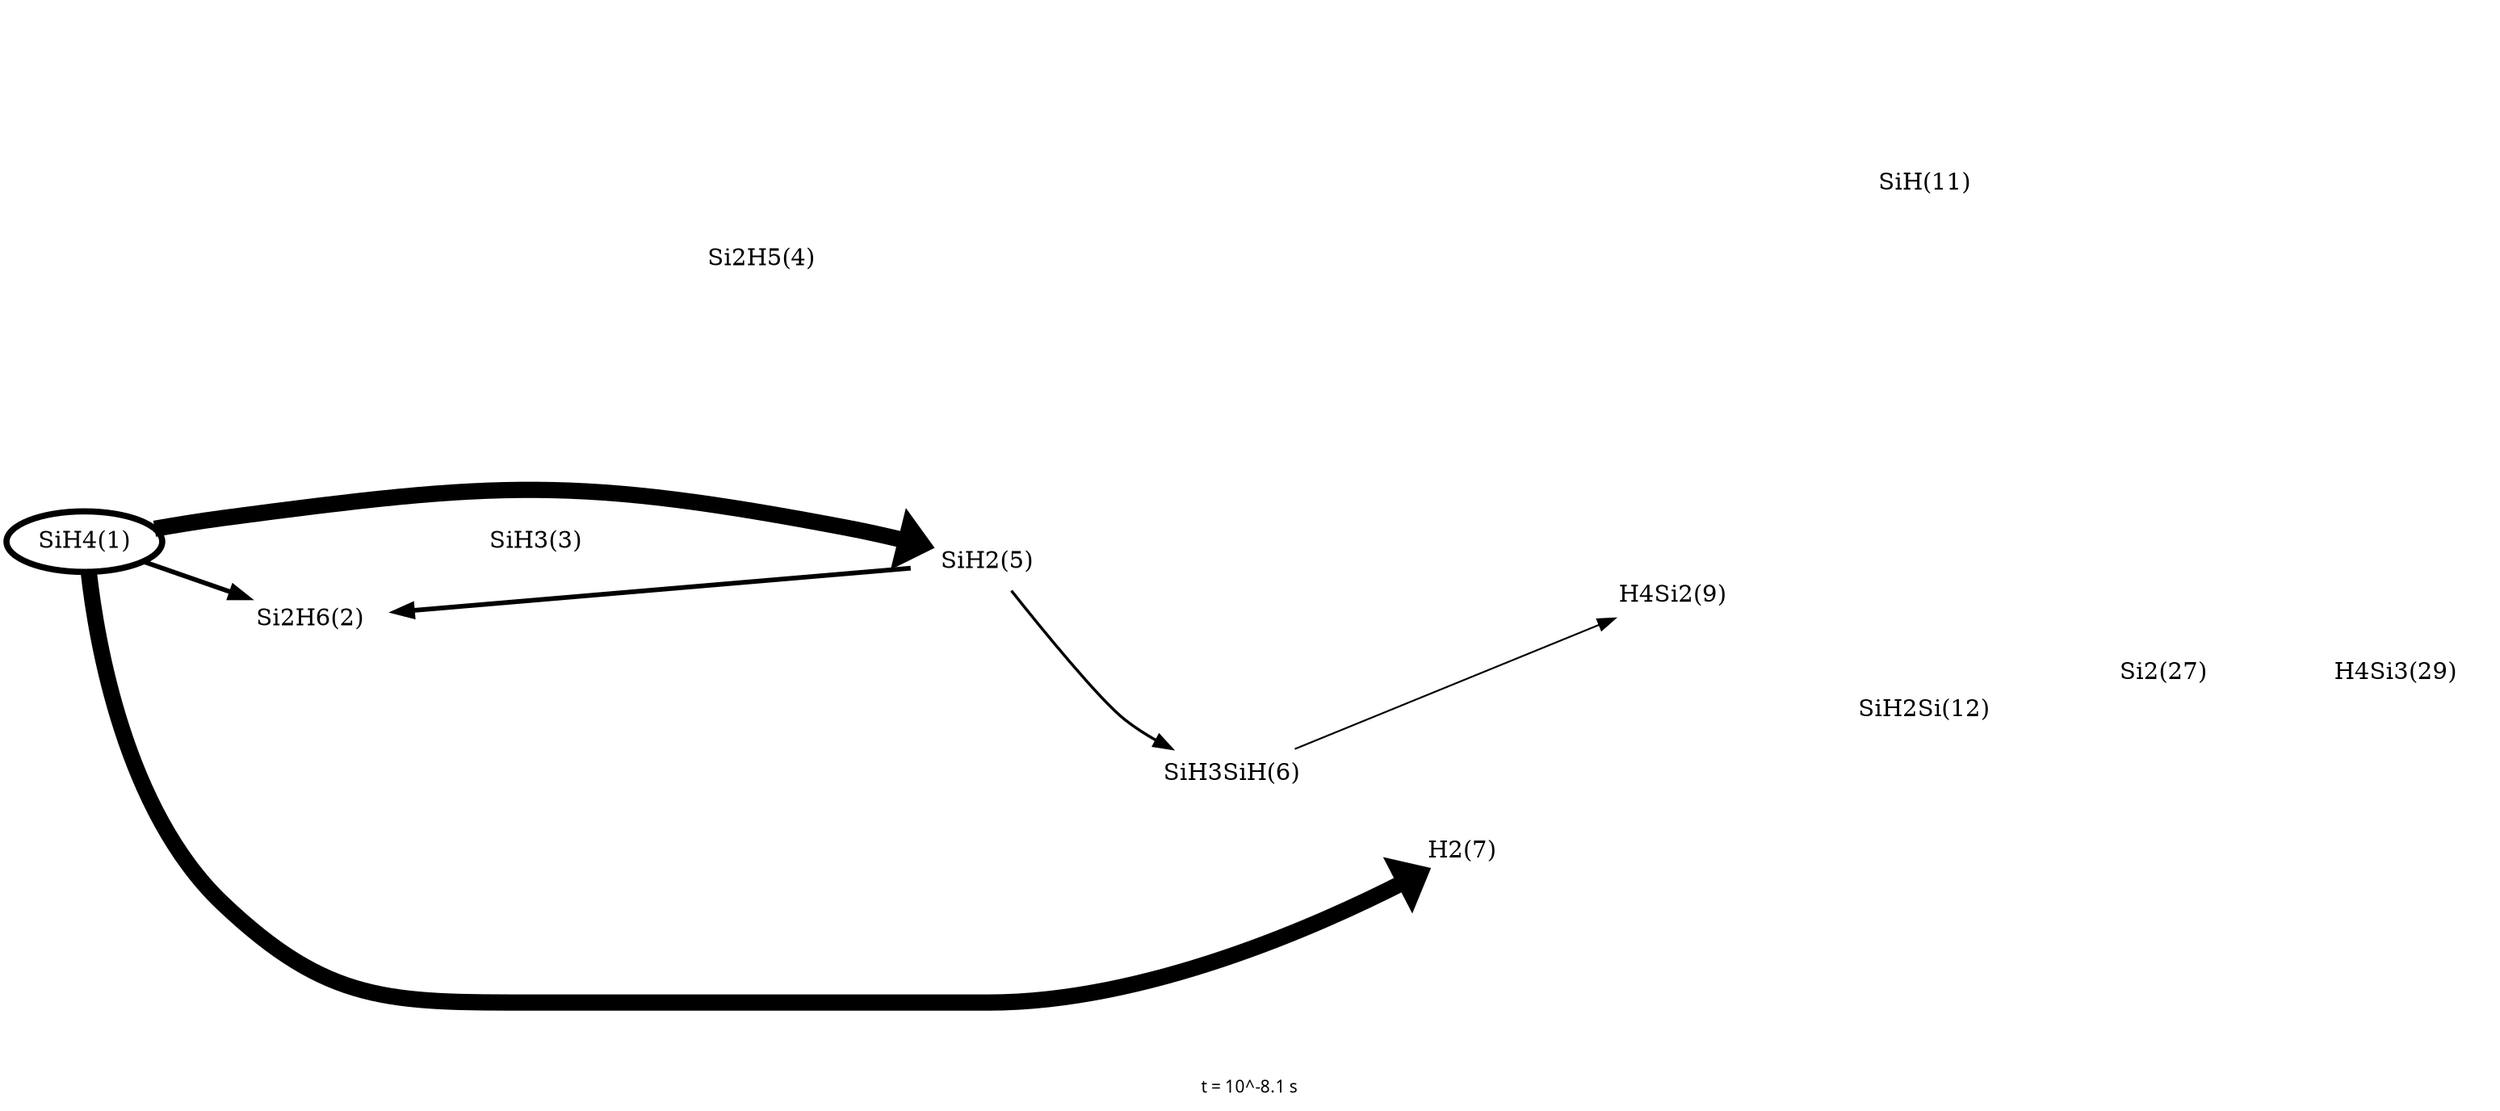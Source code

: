 digraph flux_diagram {
	graph [bb="0,0,1286.5,649.41",
		fontname=sans,
		fontsize=10,
		label="t = 10^-8.1 s",
		lheight=0.14,
		lp="643.24,9",
		lwidth=0.76,
		overlap=false,
		rankdir=LR
	];
	node [label="\N"];
	"SiH4(1)"	 [height=0.5,
		penwidth=3.674,
		pos="38.602,331.41",
		width=1.0723];
	"H2(7)"	 [height=0.5,
		penwidth=0.0,
		pos="755.93,147.41",
		width=0.86741];
	"SiH4(1)" -> "H2(7)"	 [dir=forward,
		penwidth=9.674,
		pos="e,734.27,134.13 40.47,313.35 43.427,272.01 56.411,169.64 113.2,112.41 166.07,59.146 197.81,57.413 272.85,57.413 272.85,57.413 272.85,\
57.413 510.1,57.413 592.3,57.413 681.01,102.65 725.68,128.98"];
	"SiH2(5)"	 [height=0.5,
		penwidth=0.0,
		pos="509.1,321.41",
		width=1.0723];
	"SiH4(1)" -> "SiH2(5)"	 [dir=forward,
		penwidth=9.674,
		pos="e,475.67,330.58 74.322,338.62 86.572,341.01 100.47,343.53 113.2,345.41 254.48,366.34 294.52,368.72 434.5,340.41 444.69,338.35 455.57,\
335.76 465.76,333.16"];
	"Si2H6(2)"	 [height=0.5,
		penwidth=0.0,
		pos="156.23,285.41",
		width=1.1951];
	"SiH4(1)" -> "Si2H6(2)"	 [dir=forward,
		penwidth=2.805,
		pos="e,124.29,297.72 68.481,319.92 82.418,314.38 99.378,307.63 114.59,301.58"];
	"SiH3SiH(6)"	 [height=0.5,
		penwidth=0.0,
		pos="636.21,193.41",
		width=1.4583];
	"SiH4(1)" -> "SiH3SiH(6)"	 [dir=none,
		penwidth=0.0,
		pos="46.748,313.67 70.158,258.79 150.15,95.413 272.85,95.413 272.85,95.413 272.85,95.413 392.48,95.413 478.82,95.413 570.71,149.4 612.34,\
177.23"];
	"H4Si2(9)"	 [height=0.5,
		penwidth=0.0,
		pos="866.18,299.41",
		width=1.1951];
	"SiH4(1)" -> "H4Si2(9)"	 [dir=none,
		penwidth=0.0,
		pos="44.765,349.35 63.759,411.15 135.88,611.41 272.85,611.41 272.85,611.41 272.85,611.41 392.48,611.41 608.32,611.41 801.55,382.04 852.26,\
316.63"];
	"SiH3(3)"	 [height=0.5,
		penwidth=0.0,
		pos="273.85,331.41",
		width=1.0723];
	"SiH4(1)" -> "SiH3(3)"	 [dir=none,
		penwidth=0.0,
		pos="77.337,331.41 120.79,331.41 191.74,331.41 235.17,331.41"];
	"SiH(11)"	 [height=0.5,
		penwidth=0.0,
		pos="995.71,535.41",
		width=1.0694];
	"SiH4(1)" -> "SiH(11)"	 [dir=none,
		penwidth=0.0,
		pos="41.011,349.5 45.106,391.03 60.318,494.66 113.2,559.41 164.73,622.5 191.4,649.41 272.85,649.41 272.85,649.41 272.85,649.41 756.93,\
649.41 846.66,649.41 938.37,582.59 976.43,551.26"];
	"Si2H5(4)"	 [height=0.5,
		penwidth=0.0,
		pos="391.48,499.41",
		width=1.1951];
	"SiH4(1)" -> "Si2H5(4)"	 [dir=none,
		penwidth=0.0,
		pos="48.13,349.21 59.717,371.44 82.554,409.03 113.2,429.41 186.37,478.08 290.91,492.91 348.46,497.43"];
	"H4Si3(29)"	 [height=0.5,
		penwidth=0.0,
		pos="1239,253.41",
		width=1.3194];
	"SiH4(1)" -> "H4Si3(29)"	 [dir=none,
		penwidth=0.0,
		pos="42.078,313.21 49.931,258.13 75.976,94.767 113.2,58.413 165.46,7.3818 199.81,19.413 272.85,19.413 272.85,19.413 272.85,19.413 996.71,\
19.413 1120.7,19.413 1205.1,180.65 1230.2,235.44"];
	"H2(7)" -> "H4Si2(9)"	 [dir=none,
		penwidth=0.0,
		pos="768.72,163.97 789.33,192.9 831.69,252.38 852.74,281.94"];
	"SiH2Si(12)"	 [height=0.5,
		penwidth=0.0,
		pos="995.71,231.41",
		width=1.4028];
	"H2(7)" -> "SiH2Si(12)"	 [dir=none,
		penwidth=0.0,
		pos="786.7,150.64 818.04,154.72 868.39,163.26 909.21,179.41 932.31,188.55 956.28,203.71 972.94,215.31"];
	"SiH2(5)" -> "H2(7)"	 [dir=none,
		penwidth=0.0,
		pos="527.54,305.38 541.85,292.8 563.05,275.46 583.71,263.41 627.27,238.01 647.41,249.36 688.71,220.41 710.99,204.8 731.14,180.42 743.21,\
164.19"];
	"SiH2(5)" -> "SiH3SiH(6)"	 [dir=forward,
		penwidth=1.688,
		pos="e,606.91,208.47 520.72,303.95 533.76,283.45 557.41,249.25 583.71,225.41 588.15,221.38 593.17,217.56 598.29,214.05"];
	"SiH2(5)" -> "H4Si2(9)"	 [dir=none,
		penwidth=0.0,
		pos="547.43,319.1 614.2,314.96 753.62,306.33 823.45,302"];
	"SiH2(5)" -> "SiH(11)"	 [dir=none,
		penwidth=0.0,
		pos="531.44,336.1 545.83,345.67 565.47,358.07 583.71,367.41 721.1,437.78 895.03,500.86 964.27,524.99"];
	"SiH2(5)" -> "H4Si3(29)"	 [dir=none,
		penwidth=0.0,
		pos="546.85,325.54 611.25,332.4 748.72,345.41 865.18,345.41 865.18,345.41 865.18,345.41 996.71,345.41 1081.4,345.41 1172.6,295.27 1214.5,\
269.02"];
	"SiH2(5)" -> "SiH2Si(12)"	 [dir=none,
		penwidth=0.0,
		pos="544.52,314.25 556.87,311.72 570.9,308.89 583.71,306.41 716.7,280.73 874.38,252.61 949.95,239.27"];
	"Si2H6(2)" -> "H2(7)"	 [dir=none,
		penwidth=0.0,
		pos="185.88,272.33 253.4,242.36 428.5,169.5 583.71,146.41 632.81,139.11 690.72,141.76 725.04,144.49"];
	"Si2H6(2)" -> "SiH2(5)"	 [dir=back,
		penwidth=2.805,
		pos="s,198.16,289.61 208.29,290.65 279.82,297.99 408.14,311.16 471.14,317.62"];
	"Si2H6(2)" -> "SiH3SiH(6)"	 [dir=none,
		penwidth=0.0,
		pos="195.8,277.82 254.9,266.21 371.46,243.38 470.5,224.41 510.8,216.7 556.67,208.08 589.75,201.89"];
	"Si2H6(2)" -> "SiH3(3)"	 [dir=none,
		penwidth=0.0,
		pos="187.91,297.62 205.3,304.54 226.94,313.15 244.02,319.94"];
	"Si2H6(2)" -> "Si2H5(4)"	 [dir=none,
		penwidth=0.0,
		pos="173.54,302.12 205.86,334.96 280.78,409.74 348.46,467.41 355.02,473 362.42,478.8 369.17,483.9"];
	"SiH3SiH(6)" -> "H2(7)"	 [dir=none,
		penwidth=0.0,
		pos="671.57,179.98 690.17,172.72 712.74,163.9 729.7,157.27"];
	"SiH3SiH(6)" -> "H4Si2(9)"	 [dir=forward,
		penwidth=1.042,
		pos="e,836.85,286.24 668.43,207.93 709.9,227.21 783.07,261.23 827.54,281.91"];
	"SiH3SiH(6)" -> "SiH(11)"	 [dir=none,
		penwidth=0.0,
		pos="654.93,210.37 716.08,268.87 917.7,461.74 977.71,519.15"];
	"SiH3SiH(6)" -> "SiH2Si(12)"	 [dir=none,
		penwidth=0.0,
		pos="687.96,196.76 742.68,200.63 832.3,207.74 909.21,217.41 922.49,219.08 936.87,221.29 949.98,223.45"];
	"H4Si2(9)" -> "SiH(11)"	 [dir=none,
		penwidth=0.0,
		pos="878.04,316.78 886.72,330.83 899.07,351.21 909.21,369.41 938.86,422.66 971.07,487.22 986.09,517.77"];
	"H4Si2(9)" -> "H4Si3(29)"	 [dir=none,
		penwidth=0.0,
		pos="909.62,299.92 966.22,299.84 1069.3,297.08 1155.5,280.41 1172.2,277.18 1190.2,271.54 1205.2,266.25"];
	"H4Si2(9)" -> "SiH2Si(12)"	 [dir=none,
		penwidth=0.0,
		pos="893.61,285.32 914.91,273.96 944.8,258.03 966.55,246.43"];
	"SiH3(3)" -> "H2(7)"	 [dir=none,
		penwidth=0.0,
		pos="290.63,315.08 304.8,301.1 326.66,281.1 348.46,267.41 444.82,206.91 473.69,195.45 583.71,166.41 631.86,153.71 689.8,149.49 724.44,\
148.1"];
	"SiH3(3)" -> "SiH2(5)"	 [dir=none,
		penwidth=0.0,
		pos="312.33,329.81 355.73,327.95 426.81,324.9 470.33,323.03"];
	"SiH3(3)" -> "SiH3SiH(6)"	 [dir=none,
		penwidth=0.0,
		pos="304.34,320.12 370.4,294.82 529.99,233.71 600.6,206.67"];
	"SiH3(3)" -> "H4Si2(9)"	 [dir=none,
		penwidth=0.0,
		pos="311.12,336.26 323,337.74 336.28,339.27 348.46,340.41 542.78,358.65 595.48,357.21 787.16,320.41 801.62,317.64 817.35,313.6 830.87,\
309.81"];
	"SiH3(3)" -> "SiH(11)"	 [dir=none,
		penwidth=0.0,
		pos="275.49,349.52 277.98,389.26 290.05,483.98 348.46,526.41 542.95,667.72 864.54,578.81 964.27,546.05"];
	"SiH3(3)" -> "Si2H5(4)"	 [dir=none,
		penwidth=0.0,
		pos="296.29,346.29 302.16,351.2 308.1,357.04 312.46,363.41 340.05,403.8 319.77,427.79 348.46,467.41 353.19,473.95 359.63,479.77 366.05,\
484.6"];
	"Si2H5(4)" -> "SiH2(5)"	 [dir=none,
		penwidth=0.0,
		pos="403.78,482.02 425.94,447.9 474.87,372.58 496.93,338.61"];
	"Si2H5(4)" -> "SiH(11)"	 [dir=none,
		penwidth=0.0,
		pos="431.67,506.28 444.05,508.22 457.82,510.15 470.5,511.41 652.27,529.5 870.87,533.98 957.11,535.07"];
	"Si2H5(4)" -> "SiH2Si(12)"	 [dir=none,
		penwidth=0.0,
		pos="432.1,493.27 522.9,477.76 750.4,430.58 909.21,326.41 940.93,305.6 968.42,270.21 983.18,249"];
	"SiH2Si(12)" -> "H4Si3(29)"	 [dir=none,
		penwidth=0.0,
		pos="1043.5,225.32 1075.3,222.31 1118.2,220.46 1155.5,226.41 1172.6,229.14 1191,234.87 1206,240.35"];
	"Si2(27)"	 [height=0.5,
		penwidth=0.0,
		pos="1118.8,253.41",
		width=1.0177];
	"SiH2Si(12)" -> "Si2(27)"	 [dir=none,
		penwidth=0.0,
		pos="1041.1,239.48 1055.3,242.06 1070.8,244.86 1084.1,247.28"];
	"Si2(27)" -> "H4Si3(29)"	 [dir=none,
		penwidth=0.0,
		pos="1155.6,253.41 1166.9,253.41 1179.5,253.41 1191.4,253.41"];
}
